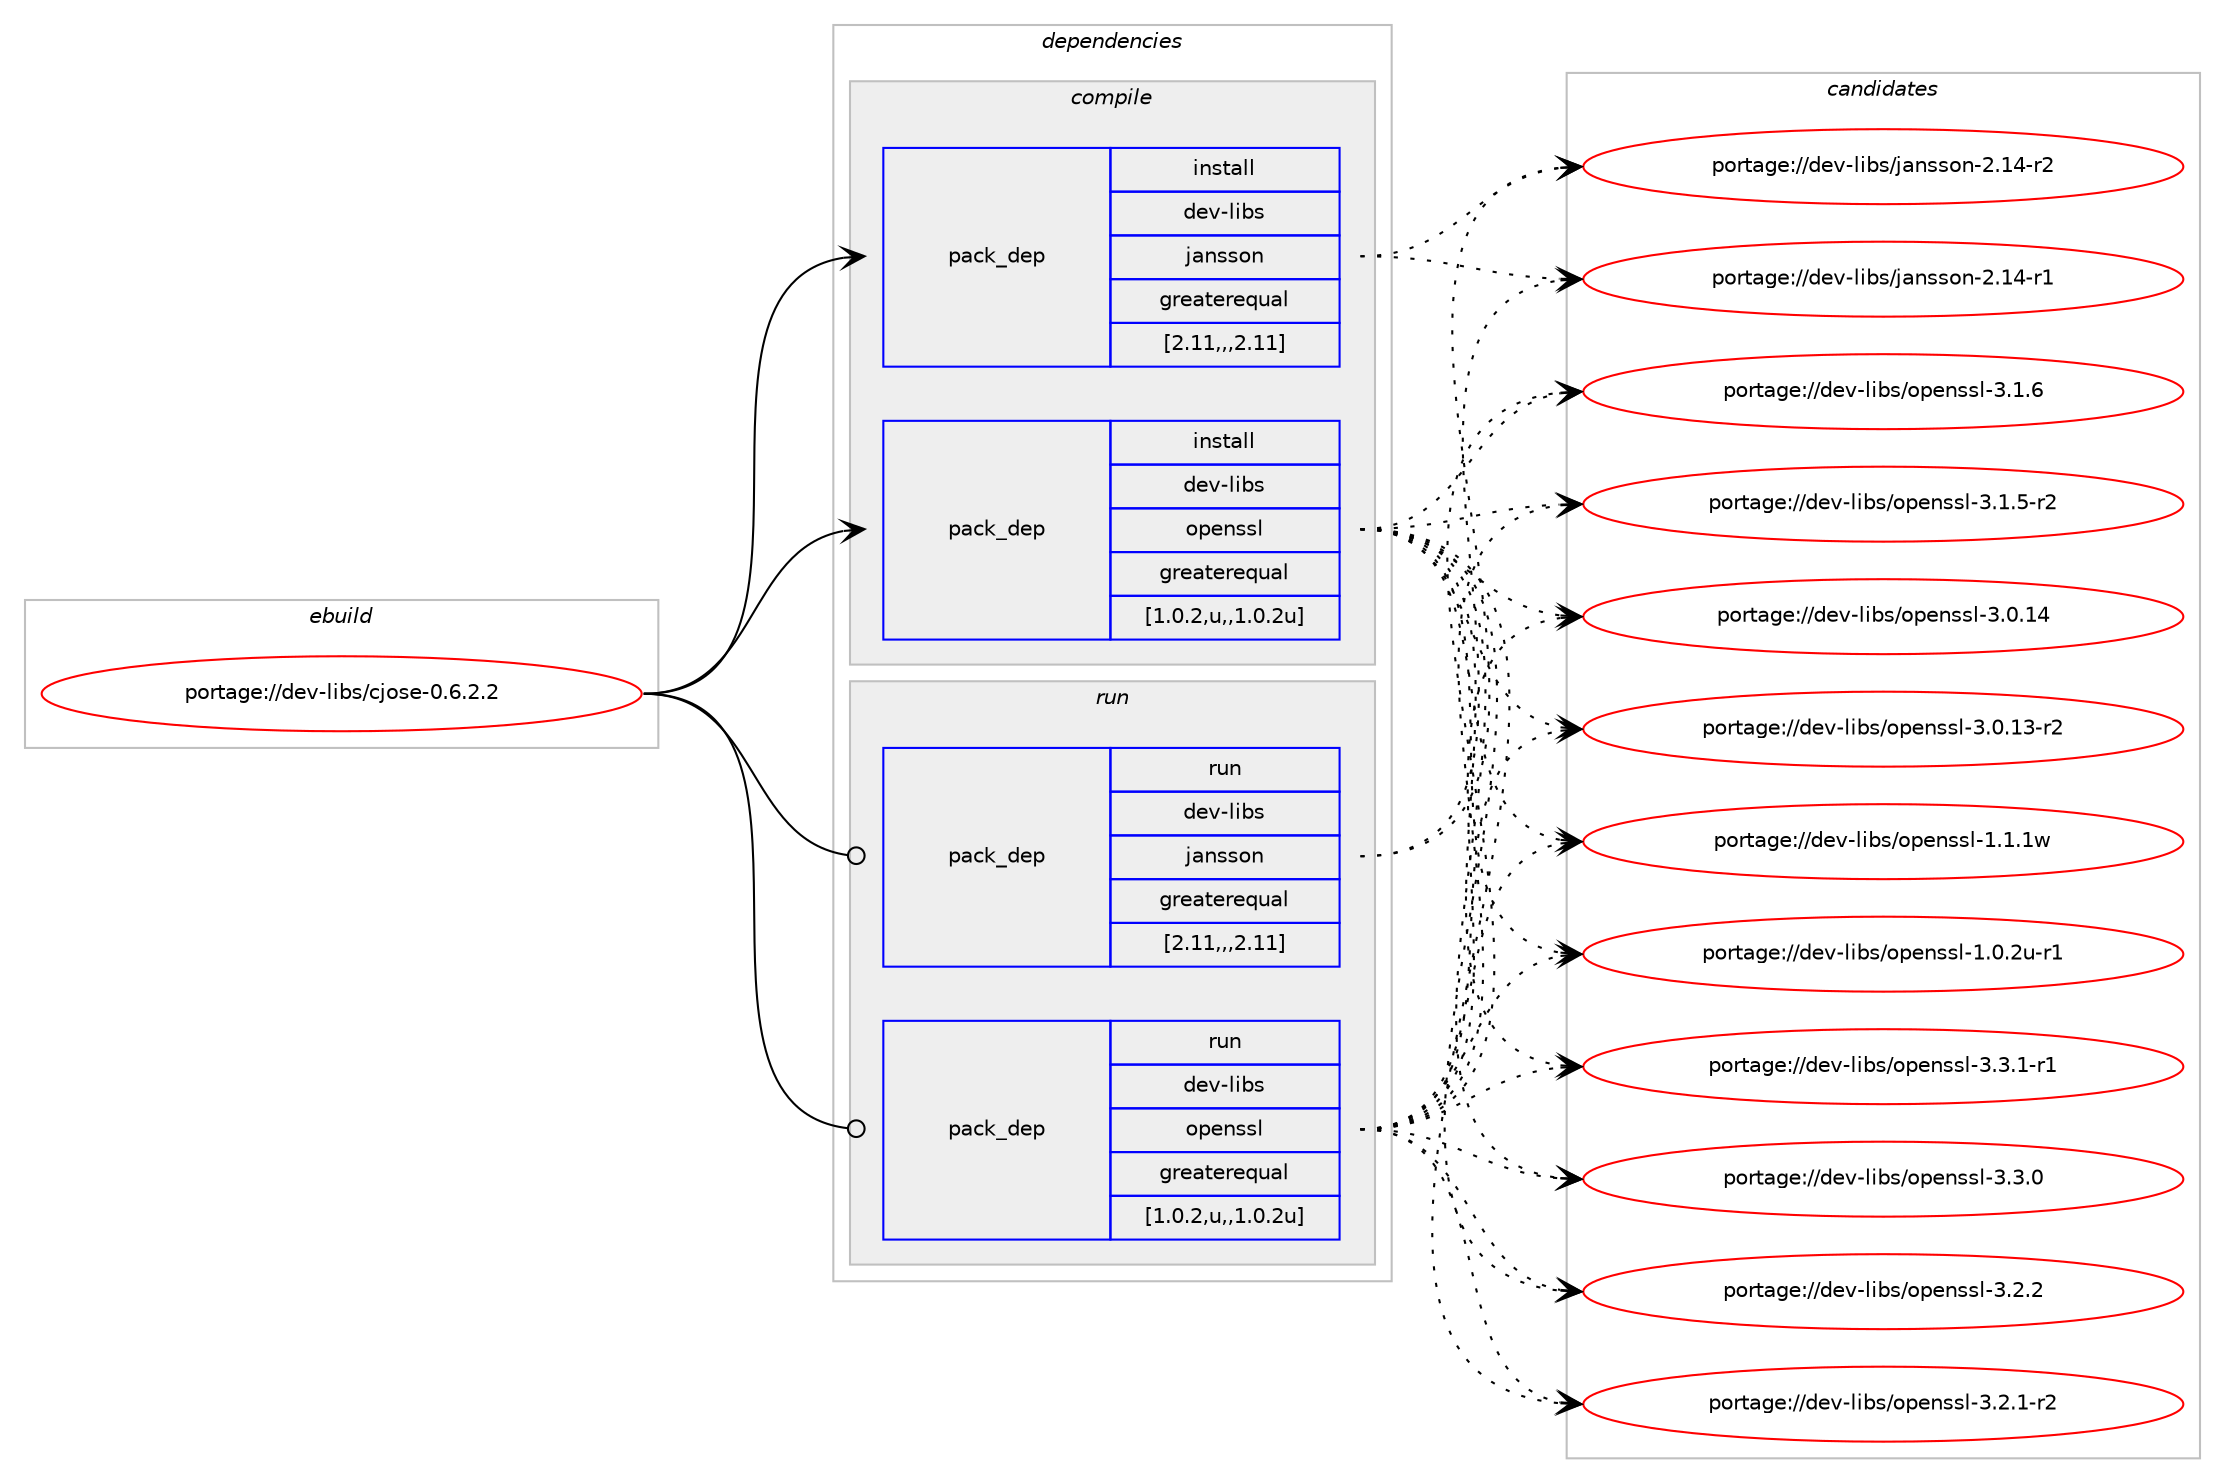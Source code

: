 digraph prolog {

# *************
# Graph options
# *************

newrank=true;
concentrate=true;
compound=true;
graph [rankdir=LR,fontname=Helvetica,fontsize=10,ranksep=1.5];#, ranksep=2.5, nodesep=0.2];
edge  [arrowhead=vee];
node  [fontname=Helvetica,fontsize=10];

# **********
# The ebuild
# **********

subgraph cluster_leftcol {
color=gray;
label=<<i>ebuild</i>>;
id [label="portage://dev-libs/cjose-0.6.2.2", color=red, width=4, href="../dev-libs/cjose-0.6.2.2.svg"];
}

# ****************
# The dependencies
# ****************

subgraph cluster_midcol {
color=gray;
label=<<i>dependencies</i>>;
subgraph cluster_compile {
fillcolor="#eeeeee";
style=filled;
label=<<i>compile</i>>;
subgraph pack80182 {
dependency107443 [label=<<TABLE BORDER="0" CELLBORDER="1" CELLSPACING="0" CELLPADDING="4" WIDTH="220"><TR><TD ROWSPAN="6" CELLPADDING="30">pack_dep</TD></TR><TR><TD WIDTH="110">install</TD></TR><TR><TD>dev-libs</TD></TR><TR><TD>jansson</TD></TR><TR><TD>greaterequal</TD></TR><TR><TD>[2.11,,,2.11]</TD></TR></TABLE>>, shape=none, color=blue];
}
id:e -> dependency107443:w [weight=20,style="solid",arrowhead="vee"];
subgraph pack80183 {
dependency107444 [label=<<TABLE BORDER="0" CELLBORDER="1" CELLSPACING="0" CELLPADDING="4" WIDTH="220"><TR><TD ROWSPAN="6" CELLPADDING="30">pack_dep</TD></TR><TR><TD WIDTH="110">install</TD></TR><TR><TD>dev-libs</TD></TR><TR><TD>openssl</TD></TR><TR><TD>greaterequal</TD></TR><TR><TD>[1.0.2,u,,1.0.2u]</TD></TR></TABLE>>, shape=none, color=blue];
}
id:e -> dependency107444:w [weight=20,style="solid",arrowhead="vee"];
}
subgraph cluster_compileandrun {
fillcolor="#eeeeee";
style=filled;
label=<<i>compile and run</i>>;
}
subgraph cluster_run {
fillcolor="#eeeeee";
style=filled;
label=<<i>run</i>>;
subgraph pack80184 {
dependency107445 [label=<<TABLE BORDER="0" CELLBORDER="1" CELLSPACING="0" CELLPADDING="4" WIDTH="220"><TR><TD ROWSPAN="6" CELLPADDING="30">pack_dep</TD></TR><TR><TD WIDTH="110">run</TD></TR><TR><TD>dev-libs</TD></TR><TR><TD>jansson</TD></TR><TR><TD>greaterequal</TD></TR><TR><TD>[2.11,,,2.11]</TD></TR></TABLE>>, shape=none, color=blue];
}
id:e -> dependency107445:w [weight=20,style="solid",arrowhead="odot"];
subgraph pack80185 {
dependency107446 [label=<<TABLE BORDER="0" CELLBORDER="1" CELLSPACING="0" CELLPADDING="4" WIDTH="220"><TR><TD ROWSPAN="6" CELLPADDING="30">pack_dep</TD></TR><TR><TD WIDTH="110">run</TD></TR><TR><TD>dev-libs</TD></TR><TR><TD>openssl</TD></TR><TR><TD>greaterequal</TD></TR><TR><TD>[1.0.2,u,,1.0.2u]</TD></TR></TABLE>>, shape=none, color=blue];
}
id:e -> dependency107446:w [weight=20,style="solid",arrowhead="odot"];
}
}

# **************
# The candidates
# **************

subgraph cluster_choices {
rank=same;
color=gray;
label=<<i>candidates</i>>;

subgraph choice80182 {
color=black;
nodesep=1;
choice1001011184510810598115471069711011511511111045504649524511450 [label="portage://dev-libs/jansson-2.14-r2", color=red, width=4,href="../dev-libs/jansson-2.14-r2.svg"];
choice1001011184510810598115471069711011511511111045504649524511449 [label="portage://dev-libs/jansson-2.14-r1", color=red, width=4,href="../dev-libs/jansson-2.14-r1.svg"];
dependency107443:e -> choice1001011184510810598115471069711011511511111045504649524511450:w [style=dotted,weight="100"];
dependency107443:e -> choice1001011184510810598115471069711011511511111045504649524511449:w [style=dotted,weight="100"];
}
subgraph choice80183 {
color=black;
nodesep=1;
choice1001011184510810598115471111121011101151151084551465146494511449 [label="portage://dev-libs/openssl-3.3.1-r1", color=red, width=4,href="../dev-libs/openssl-3.3.1-r1.svg"];
choice100101118451081059811547111112101110115115108455146514648 [label="portage://dev-libs/openssl-3.3.0", color=red, width=4,href="../dev-libs/openssl-3.3.0.svg"];
choice100101118451081059811547111112101110115115108455146504650 [label="portage://dev-libs/openssl-3.2.2", color=red, width=4,href="../dev-libs/openssl-3.2.2.svg"];
choice1001011184510810598115471111121011101151151084551465046494511450 [label="portage://dev-libs/openssl-3.2.1-r2", color=red, width=4,href="../dev-libs/openssl-3.2.1-r2.svg"];
choice100101118451081059811547111112101110115115108455146494654 [label="portage://dev-libs/openssl-3.1.6", color=red, width=4,href="../dev-libs/openssl-3.1.6.svg"];
choice1001011184510810598115471111121011101151151084551464946534511450 [label="portage://dev-libs/openssl-3.1.5-r2", color=red, width=4,href="../dev-libs/openssl-3.1.5-r2.svg"];
choice10010111845108105981154711111210111011511510845514648464952 [label="portage://dev-libs/openssl-3.0.14", color=red, width=4,href="../dev-libs/openssl-3.0.14.svg"];
choice100101118451081059811547111112101110115115108455146484649514511450 [label="portage://dev-libs/openssl-3.0.13-r2", color=red, width=4,href="../dev-libs/openssl-3.0.13-r2.svg"];
choice100101118451081059811547111112101110115115108454946494649119 [label="portage://dev-libs/openssl-1.1.1w", color=red, width=4,href="../dev-libs/openssl-1.1.1w.svg"];
choice1001011184510810598115471111121011101151151084549464846501174511449 [label="portage://dev-libs/openssl-1.0.2u-r1", color=red, width=4,href="../dev-libs/openssl-1.0.2u-r1.svg"];
dependency107444:e -> choice1001011184510810598115471111121011101151151084551465146494511449:w [style=dotted,weight="100"];
dependency107444:e -> choice100101118451081059811547111112101110115115108455146514648:w [style=dotted,weight="100"];
dependency107444:e -> choice100101118451081059811547111112101110115115108455146504650:w [style=dotted,weight="100"];
dependency107444:e -> choice1001011184510810598115471111121011101151151084551465046494511450:w [style=dotted,weight="100"];
dependency107444:e -> choice100101118451081059811547111112101110115115108455146494654:w [style=dotted,weight="100"];
dependency107444:e -> choice1001011184510810598115471111121011101151151084551464946534511450:w [style=dotted,weight="100"];
dependency107444:e -> choice10010111845108105981154711111210111011511510845514648464952:w [style=dotted,weight="100"];
dependency107444:e -> choice100101118451081059811547111112101110115115108455146484649514511450:w [style=dotted,weight="100"];
dependency107444:e -> choice100101118451081059811547111112101110115115108454946494649119:w [style=dotted,weight="100"];
dependency107444:e -> choice1001011184510810598115471111121011101151151084549464846501174511449:w [style=dotted,weight="100"];
}
subgraph choice80184 {
color=black;
nodesep=1;
choice1001011184510810598115471069711011511511111045504649524511450 [label="portage://dev-libs/jansson-2.14-r2", color=red, width=4,href="../dev-libs/jansson-2.14-r2.svg"];
choice1001011184510810598115471069711011511511111045504649524511449 [label="portage://dev-libs/jansson-2.14-r1", color=red, width=4,href="../dev-libs/jansson-2.14-r1.svg"];
dependency107445:e -> choice1001011184510810598115471069711011511511111045504649524511450:w [style=dotted,weight="100"];
dependency107445:e -> choice1001011184510810598115471069711011511511111045504649524511449:w [style=dotted,weight="100"];
}
subgraph choice80185 {
color=black;
nodesep=1;
choice1001011184510810598115471111121011101151151084551465146494511449 [label="portage://dev-libs/openssl-3.3.1-r1", color=red, width=4,href="../dev-libs/openssl-3.3.1-r1.svg"];
choice100101118451081059811547111112101110115115108455146514648 [label="portage://dev-libs/openssl-3.3.0", color=red, width=4,href="../dev-libs/openssl-3.3.0.svg"];
choice100101118451081059811547111112101110115115108455146504650 [label="portage://dev-libs/openssl-3.2.2", color=red, width=4,href="../dev-libs/openssl-3.2.2.svg"];
choice1001011184510810598115471111121011101151151084551465046494511450 [label="portage://dev-libs/openssl-3.2.1-r2", color=red, width=4,href="../dev-libs/openssl-3.2.1-r2.svg"];
choice100101118451081059811547111112101110115115108455146494654 [label="portage://dev-libs/openssl-3.1.6", color=red, width=4,href="../dev-libs/openssl-3.1.6.svg"];
choice1001011184510810598115471111121011101151151084551464946534511450 [label="portage://dev-libs/openssl-3.1.5-r2", color=red, width=4,href="../dev-libs/openssl-3.1.5-r2.svg"];
choice10010111845108105981154711111210111011511510845514648464952 [label="portage://dev-libs/openssl-3.0.14", color=red, width=4,href="../dev-libs/openssl-3.0.14.svg"];
choice100101118451081059811547111112101110115115108455146484649514511450 [label="portage://dev-libs/openssl-3.0.13-r2", color=red, width=4,href="../dev-libs/openssl-3.0.13-r2.svg"];
choice100101118451081059811547111112101110115115108454946494649119 [label="portage://dev-libs/openssl-1.1.1w", color=red, width=4,href="../dev-libs/openssl-1.1.1w.svg"];
choice1001011184510810598115471111121011101151151084549464846501174511449 [label="portage://dev-libs/openssl-1.0.2u-r1", color=red, width=4,href="../dev-libs/openssl-1.0.2u-r1.svg"];
dependency107446:e -> choice1001011184510810598115471111121011101151151084551465146494511449:w [style=dotted,weight="100"];
dependency107446:e -> choice100101118451081059811547111112101110115115108455146514648:w [style=dotted,weight="100"];
dependency107446:e -> choice100101118451081059811547111112101110115115108455146504650:w [style=dotted,weight="100"];
dependency107446:e -> choice1001011184510810598115471111121011101151151084551465046494511450:w [style=dotted,weight="100"];
dependency107446:e -> choice100101118451081059811547111112101110115115108455146494654:w [style=dotted,weight="100"];
dependency107446:e -> choice1001011184510810598115471111121011101151151084551464946534511450:w [style=dotted,weight="100"];
dependency107446:e -> choice10010111845108105981154711111210111011511510845514648464952:w [style=dotted,weight="100"];
dependency107446:e -> choice100101118451081059811547111112101110115115108455146484649514511450:w [style=dotted,weight="100"];
dependency107446:e -> choice100101118451081059811547111112101110115115108454946494649119:w [style=dotted,weight="100"];
dependency107446:e -> choice1001011184510810598115471111121011101151151084549464846501174511449:w [style=dotted,weight="100"];
}
}

}
